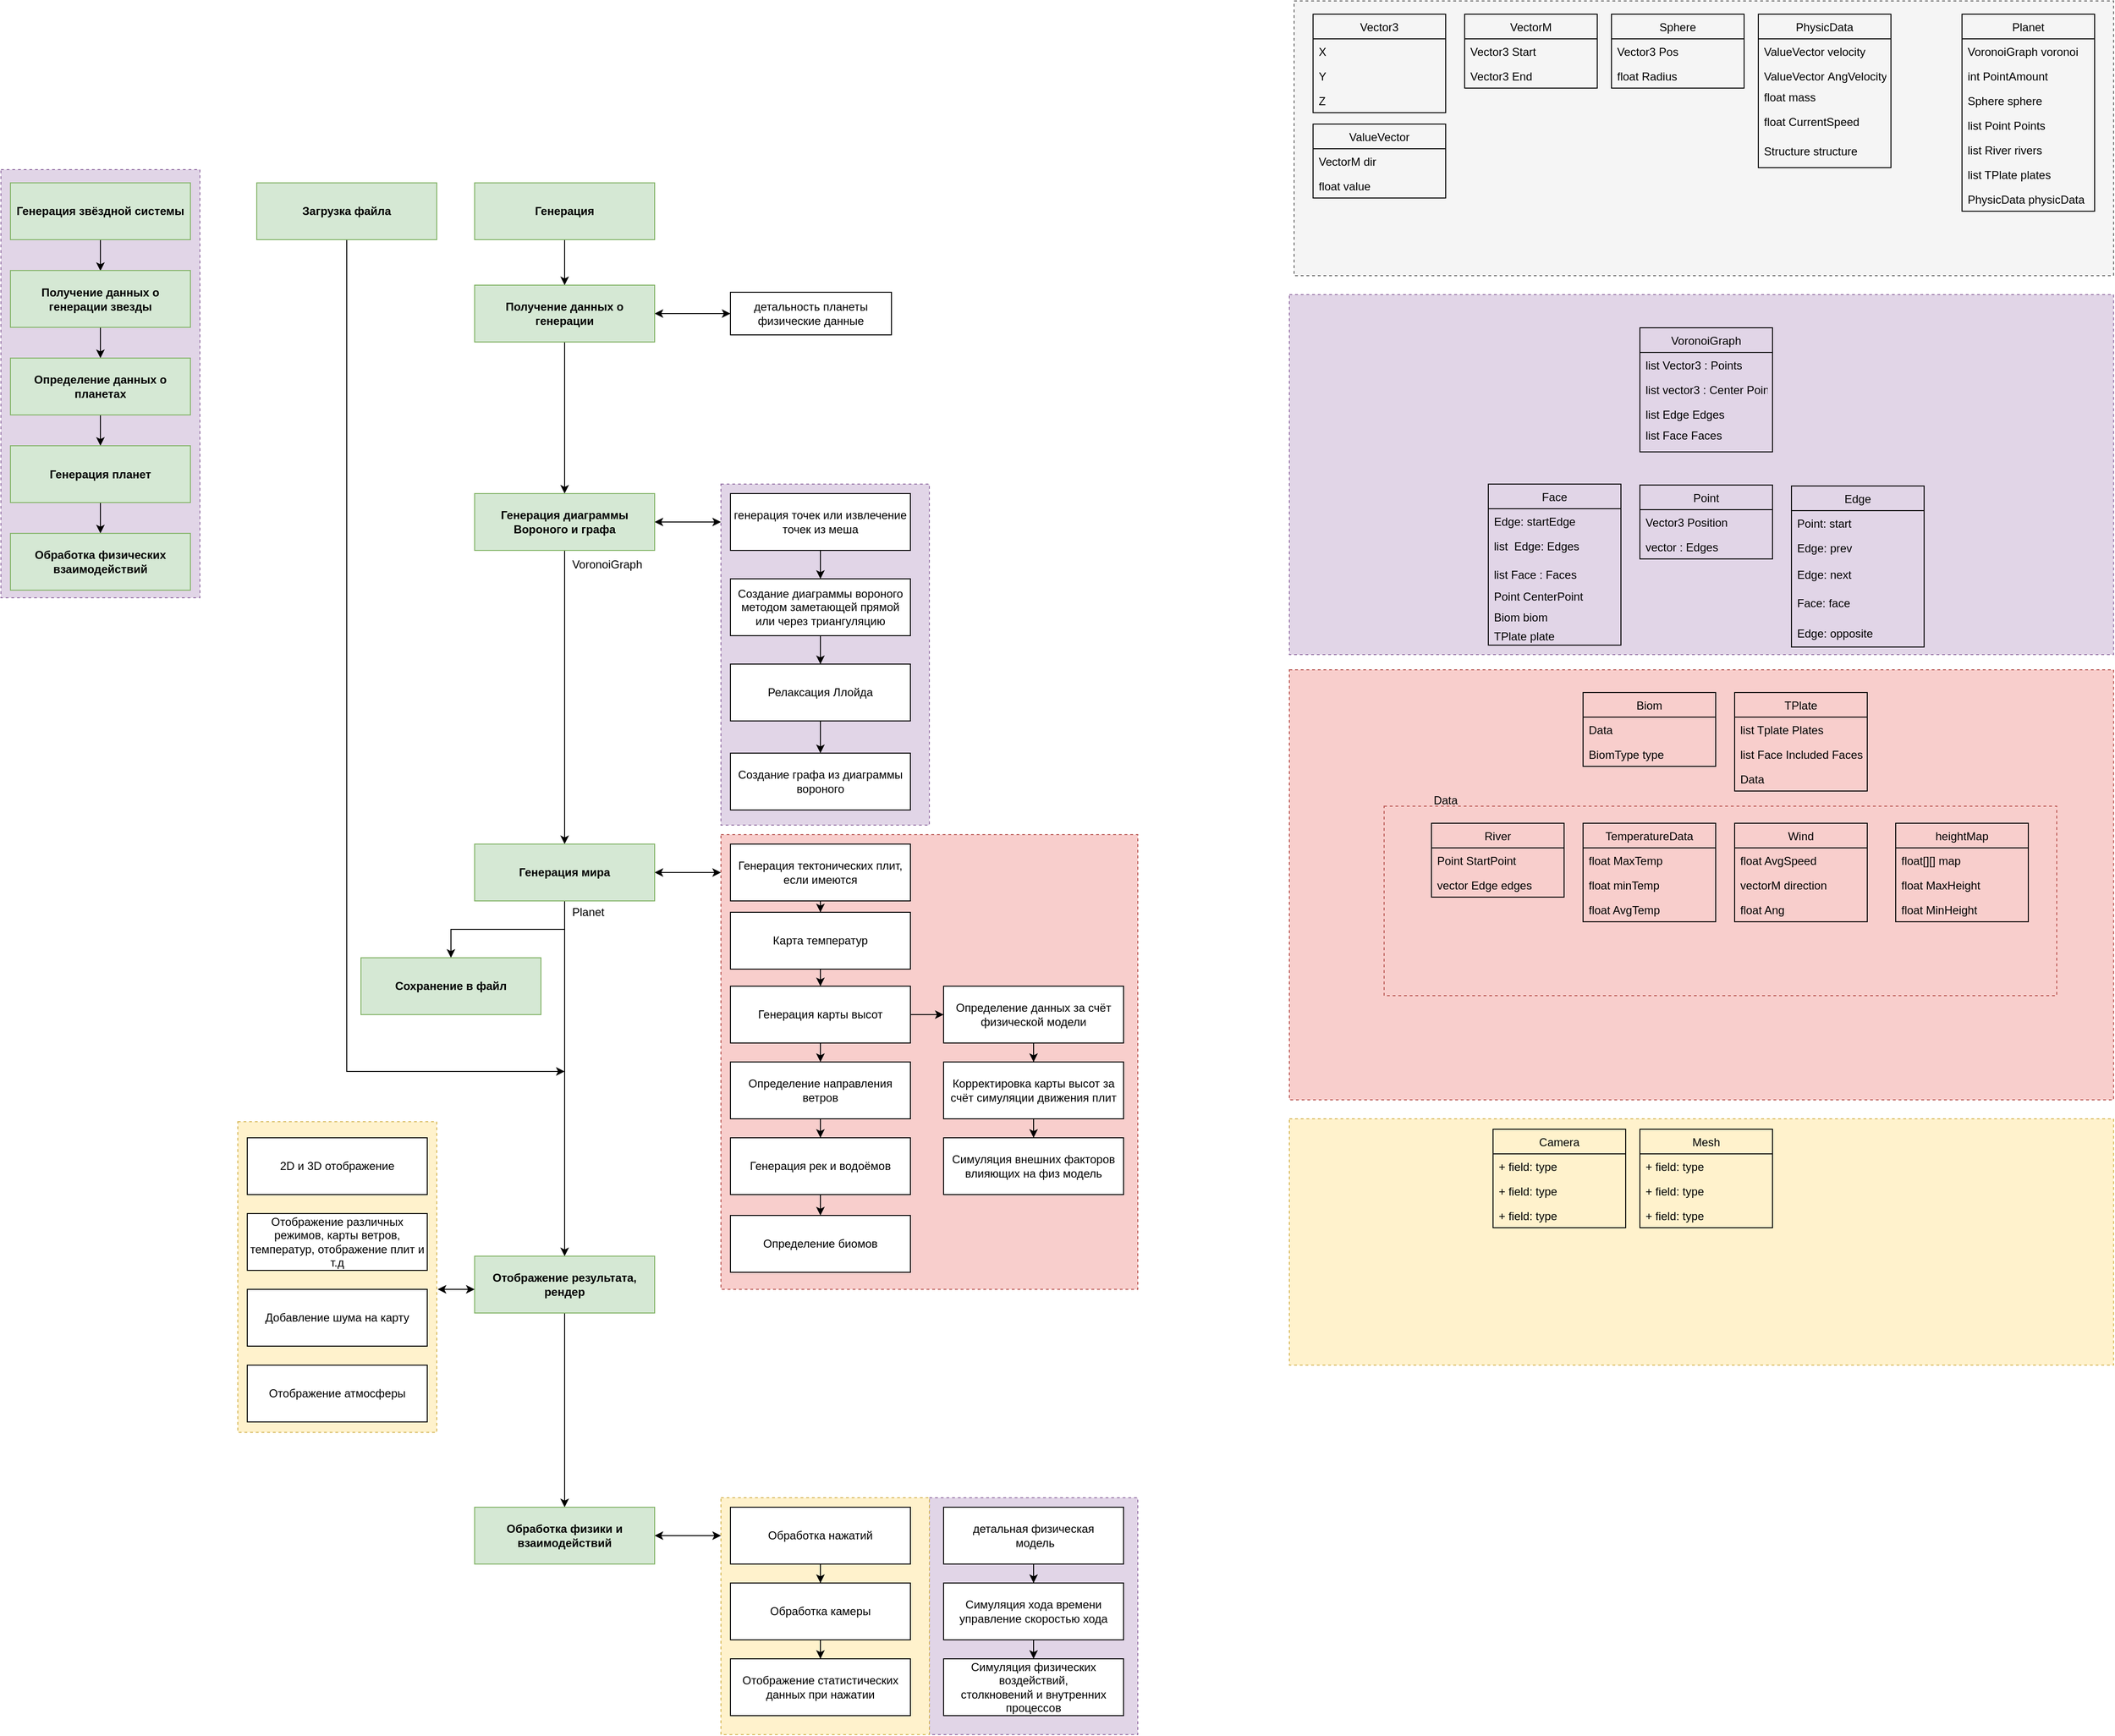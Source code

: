 <mxfile version="12.0.2" type="github" pages="1"><diagram id="_dy-Ru3JG6KWPxB2tJWL" name="Page-1"><mxGraphModel dx="2216" dy="1900" grid="1" gridSize="10" guides="1" tooltips="1" connect="1" arrows="1" fold="1" page="1" pageScale="1" pageWidth="827" pageHeight="1169" math="0" shadow="0"><root><mxCell id="0"/><mxCell id="1" parent="0"/><mxCell id="cFi56HBVSPTh_8EMKT1Y-62" value="" style="rounded=0;whiteSpace=wrap;html=1;fillColor=#e1d5e7;shadow=0;comic=0;glass=0;dashed=1;strokeColor=#9673a6;" parent="1" vertex="1"><mxGeometry x="-200" y="-92" width="210" height="452" as="geometry"/></mxCell><mxCell id="cFi56HBVSPTh_8EMKT1Y-23" value="" style="rounded=0;whiteSpace=wrap;html=1;fillColor=#e1d5e7;shadow=0;comic=0;glass=0;dashed=1;strokeColor=#9673a6;" parent="1" vertex="1"><mxGeometry x="780" y="1310" width="220" height="250" as="geometry"/></mxCell><mxCell id="cFi56HBVSPTh_8EMKT1Y-22" value="" style="rounded=0;whiteSpace=wrap;html=1;fillColor=#fff2cc;shadow=0;comic=0;glass=0;dashed=1;strokeColor=#d6b656;" parent="1" vertex="1"><mxGeometry x="560" y="1310" width="220" height="250" as="geometry"/></mxCell><mxCell id="Kz5OBfcvcom89ymk7GYV-101" value="" style="rounded=0;whiteSpace=wrap;html=1;fillColor=#f5f5f5;shadow=0;comic=0;glass=0;dashed=1;strokeColor=#666666;fontColor=#333333;" parent="1" vertex="1"><mxGeometry x="1165" y="-270" width="865" height="290" as="geometry"/></mxCell><mxCell id="Kz5OBfcvcom89ymk7GYV-70" value="" style="rounded=0;whiteSpace=wrap;html=1;fillColor=#e1d5e7;shadow=0;comic=0;glass=0;dashed=1;strokeColor=#9673a6;" parent="1" vertex="1"><mxGeometry x="560" y="240" width="220" height="360" as="geometry"/></mxCell><mxCell id="Kz5OBfcvcom89ymk7GYV-69" value="" style="rounded=0;whiteSpace=wrap;html=1;fillColor=#f8cecc;shadow=0;comic=0;glass=0;dashed=1;strokeColor=#b85450;" parent="1" vertex="1"><mxGeometry x="1160" y="436" width="870" height="454" as="geometry"/></mxCell><mxCell id="R1xvFhiwwNAxgUHG7bbC-85" value="" style="rounded=0;whiteSpace=wrap;html=1;fillColor=#e1d5e7;shadow=0;comic=0;glass=0;dashed=1;strokeColor=#9673a6;" parent="1" vertex="1"><mxGeometry x="1160" y="40" width="870" height="380" as="geometry"/></mxCell><mxCell id="R1xvFhiwwNAxgUHG7bbC-86" value="" style="rounded=0;whiteSpace=wrap;html=1;fillColor=#f8cecc;shadow=0;comic=0;glass=0;dashed=1;strokeColor=#b85450;" parent="1" vertex="1"><mxGeometry x="560" y="610" width="440" height="480" as="geometry"/></mxCell><mxCell id="R1xvFhiwwNAxgUHG7bbC-87" value="" style="rounded=0;whiteSpace=wrap;html=1;fillColor=#fff2cc;shadow=0;comic=0;glass=0;dashed=1;strokeColor=#d6b656;" parent="1" vertex="1"><mxGeometry x="50" y="913" width="210" height="328" as="geometry"/></mxCell><mxCell id="R1xvFhiwwNAxgUHG7bbC-8" style="edgeStyle=orthogonalEdgeStyle;rounded=0;orthogonalLoop=1;jettySize=auto;html=1;exitX=0.5;exitY=1;exitDx=0;exitDy=0;entryX=0.5;entryY=0;entryDx=0;entryDy=0;" parent="1" source="R1xvFhiwwNAxgUHG7bbC-1" target="R1xvFhiwwNAxgUHG7bbC-5" edge="1"><mxGeometry relative="1" as="geometry"><mxPoint x="395" y="145" as="targetPoint"/></mxGeometry></mxCell><mxCell id="R1xvFhiwwNAxgUHG7bbC-81" style="edgeStyle=orthogonalEdgeStyle;rounded=0;orthogonalLoop=1;jettySize=auto;html=1;exitX=1;exitY=0.5;exitDx=0;exitDy=0;entryX=0;entryY=0.5;entryDx=0;entryDy=0;startArrow=classic;startFill=1;" parent="1" source="R1xvFhiwwNAxgUHG7bbC-1" target="R1xvFhiwwNAxgUHG7bbC-14" edge="1"><mxGeometry relative="1" as="geometry"/></mxCell><mxCell id="R1xvFhiwwNAxgUHG7bbC-1" value="Получение данных о &lt;br&gt;генерации" style="rounded=0;whiteSpace=wrap;html=1;fillColor=#d5e8d4;strokeColor=#82b366;fontStyle=1" parent="1" vertex="1"><mxGeometry x="300" y="30" width="190" height="60" as="geometry"/></mxCell><mxCell id="R1xvFhiwwNAxgUHG7bbC-14" value="детальность планеты&lt;br&gt;физические данные" style="rounded=0;whiteSpace=wrap;html=1;" parent="1" vertex="1"><mxGeometry x="570" y="37.5" width="170" height="45" as="geometry"/></mxCell><mxCell id="R1xvFhiwwNAxgUHG7bbC-10" style="edgeStyle=orthogonalEdgeStyle;rounded=0;orthogonalLoop=1;jettySize=auto;html=1;exitX=0.5;exitY=1;exitDx=0;exitDy=0;entryX=0.5;entryY=0;entryDx=0;entryDy=0;" parent="1" source="R1xvFhiwwNAxgUHG7bbC-5" target="R1xvFhiwwNAxgUHG7bbC-6" edge="1"><mxGeometry relative="1" as="geometry"/></mxCell><mxCell id="R1xvFhiwwNAxgUHG7bbC-83" style="edgeStyle=orthogonalEdgeStyle;rounded=0;orthogonalLoop=1;jettySize=auto;html=1;exitX=1;exitY=0.5;exitDx=0;exitDy=0;startArrow=classic;startFill=1;" parent="1" source="R1xvFhiwwNAxgUHG7bbC-5" edge="1"><mxGeometry relative="1" as="geometry"><mxPoint x="560" y="280" as="targetPoint"/></mxGeometry></mxCell><mxCell id="R1xvFhiwwNAxgUHG7bbC-5" value="Генерация диаграммы &lt;br&gt;Вороного и графа" style="rounded=0;whiteSpace=wrap;html=1;fillColor=#d5e8d4;strokeColor=#82b366;fontStyle=1" parent="1" vertex="1"><mxGeometry x="300" y="250" width="190" height="60" as="geometry"/></mxCell><mxCell id="R1xvFhiwwNAxgUHG7bbC-21" value="" style="edgeStyle=orthogonalEdgeStyle;rounded=0;orthogonalLoop=1;jettySize=auto;html=1;startArrow=none;startFill=0;" parent="1" source="R1xvFhiwwNAxgUHG7bbC-18" target="R1xvFhiwwNAxgUHG7bbC-20" edge="1"><mxGeometry relative="1" as="geometry"/></mxCell><mxCell id="R1xvFhiwwNAxgUHG7bbC-18" value="генерация точек или извлечение точек из меша" style="rounded=0;whiteSpace=wrap;html=1;" parent="1" vertex="1"><mxGeometry x="570" y="250" width="190" height="60" as="geometry"/></mxCell><mxCell id="R1xvFhiwwNAxgUHG7bbC-27" value="" style="edgeStyle=orthogonalEdgeStyle;rounded=0;orthogonalLoop=1;jettySize=auto;html=1;startArrow=none;startFill=0;" parent="1" source="R1xvFhiwwNAxgUHG7bbC-20" target="R1xvFhiwwNAxgUHG7bbC-26" edge="1"><mxGeometry relative="1" as="geometry"/></mxCell><mxCell id="R1xvFhiwwNAxgUHG7bbC-20" value="Создание диаграммы вороного методом заметающей прямой или через триангуляцию" style="rounded=0;whiteSpace=wrap;html=1;" parent="1" vertex="1"><mxGeometry x="570" y="340" width="190" height="60" as="geometry"/></mxCell><mxCell id="R1xvFhiwwNAxgUHG7bbC-30" value="" style="edgeStyle=orthogonalEdgeStyle;rounded=0;orthogonalLoop=1;jettySize=auto;html=1;startArrow=none;startFill=0;" parent="1" source="R1xvFhiwwNAxgUHG7bbC-26" target="R1xvFhiwwNAxgUHG7bbC-29" edge="1"><mxGeometry relative="1" as="geometry"/></mxCell><mxCell id="R1xvFhiwwNAxgUHG7bbC-26" value="Релаксация Ллойда" style="rounded=0;whiteSpace=wrap;html=1;" parent="1" vertex="1"><mxGeometry x="570" y="430" width="190" height="60" as="geometry"/></mxCell><mxCell id="R1xvFhiwwNAxgUHG7bbC-29" value="Создание графа из диаграммы вороного" style="rounded=0;whiteSpace=wrap;html=1;" parent="1" vertex="1"><mxGeometry x="570" y="524" width="190" height="60" as="geometry"/></mxCell><mxCell id="R1xvFhiwwNAxgUHG7bbC-11" style="edgeStyle=orthogonalEdgeStyle;rounded=0;orthogonalLoop=1;jettySize=auto;html=1;exitX=0.5;exitY=1;exitDx=0;exitDy=0;entryX=0.5;entryY=0;entryDx=0;entryDy=0;" parent="1" source="R1xvFhiwwNAxgUHG7bbC-6" target="R1xvFhiwwNAxgUHG7bbC-7" edge="1"><mxGeometry relative="1" as="geometry"/></mxCell><mxCell id="R1xvFhiwwNAxgUHG7bbC-84" style="edgeStyle=orthogonalEdgeStyle;rounded=0;orthogonalLoop=1;jettySize=auto;html=1;exitX=1;exitY=0.5;exitDx=0;exitDy=0;startArrow=classic;startFill=1;" parent="1" source="R1xvFhiwwNAxgUHG7bbC-6" edge="1"><mxGeometry relative="1" as="geometry"><mxPoint x="560" y="650" as="targetPoint"/></mxGeometry></mxCell><mxCell id="Kz5OBfcvcom89ymk7GYV-89" style="edgeStyle=orthogonalEdgeStyle;rounded=0;orthogonalLoop=1;jettySize=auto;html=1;exitX=0.5;exitY=1;exitDx=0;exitDy=0;entryX=0.5;entryY=0;entryDx=0;entryDy=0;" parent="1" source="R1xvFhiwwNAxgUHG7bbC-6" target="Kz5OBfcvcom89ymk7GYV-90" edge="1"><mxGeometry relative="1" as="geometry"><mxPoint x="320" y="740" as="targetPoint"/></mxGeometry></mxCell><mxCell id="R1xvFhiwwNAxgUHG7bbC-6" value="Генерация мира" style="rounded=0;whiteSpace=wrap;html=1;fillColor=#d5e8d4;strokeColor=#82b366;fontStyle=1" parent="1" vertex="1"><mxGeometry x="300" y="620" width="190" height="60" as="geometry"/></mxCell><mxCell id="cFi56HBVSPTh_8EMKT1Y-57" style="edgeStyle=orthogonalEdgeStyle;rounded=0;orthogonalLoop=1;jettySize=auto;html=1;exitX=0.5;exitY=1;exitDx=0;exitDy=0;startArrow=none;startFill=0;" parent="1" source="R1xvFhiwwNAxgUHG7bbC-31" target="R1xvFhiwwNAxgUHG7bbC-39" edge="1"><mxGeometry relative="1" as="geometry"/></mxCell><mxCell id="R1xvFhiwwNAxgUHG7bbC-31" value="Генерация тектонических плит, если имеются" style="rounded=0;whiteSpace=wrap;html=1;" parent="1" vertex="1"><mxGeometry x="570" y="620" width="190" height="60" as="geometry"/></mxCell><mxCell id="cFi56HBVSPTh_8EMKT1Y-59" style="edgeStyle=orthogonalEdgeStyle;rounded=0;orthogonalLoop=1;jettySize=auto;html=1;exitX=0.5;exitY=1;exitDx=0;exitDy=0;entryX=0.5;entryY=0;entryDx=0;entryDy=0;startArrow=none;startFill=0;" parent="1" source="R1xvFhiwwNAxgUHG7bbC-33" target="R1xvFhiwwNAxgUHG7bbC-37" edge="1"><mxGeometry relative="1" as="geometry"/></mxCell><mxCell id="cFi56HBVSPTh_8EMKT1Y-63" style="edgeStyle=orthogonalEdgeStyle;rounded=0;orthogonalLoop=1;jettySize=auto;html=1;exitX=1;exitY=0.5;exitDx=0;exitDy=0;startArrow=none;startFill=0;entryX=0;entryY=0.5;entryDx=0;entryDy=0;" parent="1" source="R1xvFhiwwNAxgUHG7bbC-33" target="cFi56HBVSPTh_8EMKT1Y-64" edge="1"><mxGeometry relative="1" as="geometry"><mxPoint x="800" y="800" as="targetPoint"/></mxGeometry></mxCell><mxCell id="R1xvFhiwwNAxgUHG7bbC-33" value="Генерация карты высот" style="rounded=0;whiteSpace=wrap;html=1;" parent="1" vertex="1"><mxGeometry x="570" y="770" width="190" height="60" as="geometry"/></mxCell><mxCell id="cFi56HBVSPTh_8EMKT1Y-60" style="edgeStyle=orthogonalEdgeStyle;rounded=0;orthogonalLoop=1;jettySize=auto;html=1;exitX=0.5;exitY=1;exitDx=0;exitDy=0;startArrow=none;startFill=0;" parent="1" source="R1xvFhiwwNAxgUHG7bbC-37" target="R1xvFhiwwNAxgUHG7bbC-50" edge="1"><mxGeometry relative="1" as="geometry"/></mxCell><mxCell id="R1xvFhiwwNAxgUHG7bbC-37" value="Определение направления ветров" style="rounded=0;whiteSpace=wrap;html=1;" parent="1" vertex="1"><mxGeometry x="570" y="850" width="190" height="60" as="geometry"/></mxCell><mxCell id="cFi56HBVSPTh_8EMKT1Y-58" style="edgeStyle=orthogonalEdgeStyle;rounded=0;orthogonalLoop=1;jettySize=auto;html=1;exitX=0.5;exitY=1;exitDx=0;exitDy=0;entryX=0.5;entryY=0;entryDx=0;entryDy=0;startArrow=none;startFill=0;" parent="1" source="R1xvFhiwwNAxgUHG7bbC-39" target="R1xvFhiwwNAxgUHG7bbC-33" edge="1"><mxGeometry relative="1" as="geometry"/></mxCell><mxCell id="R1xvFhiwwNAxgUHG7bbC-39" value="Карта температур" style="rounded=0;whiteSpace=wrap;html=1;" parent="1" vertex="1"><mxGeometry x="570" y="692" width="190" height="60" as="geometry"/></mxCell><mxCell id="R1xvFhiwwNAxgUHG7bbC-43" value="Определение биомов" style="rounded=0;whiteSpace=wrap;html=1;" parent="1" vertex="1"><mxGeometry x="570" y="1012" width="190" height="60" as="geometry"/></mxCell><mxCell id="cFi56HBVSPTh_8EMKT1Y-11" value="" style="edgeStyle=orthogonalEdgeStyle;rounded=0;orthogonalLoop=1;jettySize=auto;html=1;" parent="1" source="R1xvFhiwwNAxgUHG7bbC-7" target="cFi56HBVSPTh_8EMKT1Y-10" edge="1"><mxGeometry relative="1" as="geometry"/></mxCell><mxCell id="R1xvFhiwwNAxgUHG7bbC-7" value="Отображение результата,&lt;br&gt;рендер" style="rounded=0;whiteSpace=wrap;html=1;fillColor=#d5e8d4;strokeColor=#82b366;fontStyle=1" parent="1" vertex="1"><mxGeometry x="300" y="1055" width="190" height="60" as="geometry"/></mxCell><mxCell id="cFi56HBVSPTh_8EMKT1Y-21" style="edgeStyle=orthogonalEdgeStyle;rounded=0;orthogonalLoop=1;jettySize=auto;html=1;exitX=1;exitY=0.5;exitDx=0;exitDy=0;startArrow=classic;startFill=1;" parent="1" source="cFi56HBVSPTh_8EMKT1Y-10" edge="1"><mxGeometry relative="1" as="geometry"><mxPoint x="560" y="1350" as="targetPoint"/></mxGeometry></mxCell><mxCell id="cFi56HBVSPTh_8EMKT1Y-10" value="Обработка физики и взаимодействий" style="rounded=0;whiteSpace=wrap;html=1;fillColor=#d5e8d4;strokeColor=#82b366;fontStyle=1" parent="1" vertex="1"><mxGeometry x="300" y="1320" width="190" height="60" as="geometry"/></mxCell><mxCell id="cFi56HBVSPTh_8EMKT1Y-61" style="edgeStyle=orthogonalEdgeStyle;rounded=0;orthogonalLoop=1;jettySize=auto;html=1;exitX=0.5;exitY=1;exitDx=0;exitDy=0;entryX=0.5;entryY=0;entryDx=0;entryDy=0;startArrow=none;startFill=0;" parent="1" source="R1xvFhiwwNAxgUHG7bbC-50" target="R1xvFhiwwNAxgUHG7bbC-43" edge="1"><mxGeometry relative="1" as="geometry"/></mxCell><mxCell id="R1xvFhiwwNAxgUHG7bbC-50" value="Генерация рек и водоёмов" style="rounded=0;whiteSpace=wrap;html=1;" parent="1" vertex="1"><mxGeometry x="570" y="930" width="190" height="60" as="geometry"/></mxCell><mxCell id="R1xvFhiwwNAxgUHG7bbC-55" value="2D и 3D отображение" style="rounded=0;whiteSpace=wrap;html=1;" parent="1" vertex="1"><mxGeometry x="60" y="930" width="190" height="60" as="geometry"/></mxCell><mxCell id="R1xvFhiwwNAxgUHG7bbC-56" value="Добавление шума на карту" style="rounded=0;whiteSpace=wrap;html=1;" parent="1" vertex="1"><mxGeometry x="60" y="1090" width="190" height="60" as="geometry"/></mxCell><mxCell id="R1xvFhiwwNAxgUHG7bbC-68" value="Отображение атмосферы" style="rounded=0;whiteSpace=wrap;html=1;" parent="1" vertex="1"><mxGeometry x="60" y="1170" width="190" height="60" as="geometry"/></mxCell><mxCell id="R1xvFhiwwNAxgUHG7bbC-103" value="" style="endArrow=classic;html=1;fontSize=14;startArrow=classic;startFill=1;" parent="1" edge="1"><mxGeometry width="50" height="50" relative="1" as="geometry"><mxPoint x="300" y="1090" as="sourcePoint"/><mxPoint x="261" y="1090" as="targetPoint"/></mxGeometry></mxCell><mxCell id="R1xvFhiwwNAxgUHG7bbC-104" value="Отображение различных режимов, карты ветров, температур, отображение плит и т.д" style="rounded=0;whiteSpace=wrap;html=1;" parent="1" vertex="1"><mxGeometry x="60" y="1010" width="190" height="60" as="geometry"/></mxCell><mxCell id="Kz5OBfcvcom89ymk7GYV-3" value="Vector3" style="swimlane;fontStyle=0;childLayout=stackLayout;horizontal=1;startSize=26;fillColor=none;horizontalStack=0;resizeParent=1;resizeParentMax=0;resizeLast=0;collapsible=1;marginBottom=0;" parent="1" vertex="1"><mxGeometry x="1185" y="-256" width="140" height="104" as="geometry"/></mxCell><mxCell id="Kz5OBfcvcom89ymk7GYV-4" value="X " style="text;strokeColor=none;fillColor=none;align=left;verticalAlign=top;spacingLeft=4;spacingRight=4;overflow=hidden;rotatable=0;points=[[0,0.5],[1,0.5]];portConstraint=eastwest;" parent="Kz5OBfcvcom89ymk7GYV-3" vertex="1"><mxGeometry y="26" width="140" height="26" as="geometry"/></mxCell><mxCell id="Kz5OBfcvcom89ymk7GYV-5" value="Y" style="text;strokeColor=none;fillColor=none;align=left;verticalAlign=top;spacingLeft=4;spacingRight=4;overflow=hidden;rotatable=0;points=[[0,0.5],[1,0.5]];portConstraint=eastwest;" parent="Kz5OBfcvcom89ymk7GYV-3" vertex="1"><mxGeometry y="52" width="140" height="26" as="geometry"/></mxCell><mxCell id="Kz5OBfcvcom89ymk7GYV-6" value="Z" style="text;strokeColor=none;fillColor=none;align=left;verticalAlign=top;spacingLeft=4;spacingRight=4;overflow=hidden;rotatable=0;points=[[0,0.5],[1,0.5]];portConstraint=eastwest;" parent="Kz5OBfcvcom89ymk7GYV-3" vertex="1"><mxGeometry y="78" width="140" height="26" as="geometry"/></mxCell><mxCell id="Kz5OBfcvcom89ymk7GYV-7" value="VoronoiGraph" style="swimlane;fontStyle=0;childLayout=stackLayout;horizontal=1;startSize=26;fillColor=none;horizontalStack=0;resizeParent=1;resizeParentMax=0;resizeLast=0;collapsible=1;marginBottom=0;" parent="1" vertex="1"><mxGeometry x="1530" y="75" width="140" height="131" as="geometry"/></mxCell><mxCell id="Kz5OBfcvcom89ymk7GYV-8" value="list Vector3 : Points" style="text;strokeColor=none;fillColor=none;align=left;verticalAlign=top;spacingLeft=4;spacingRight=4;overflow=hidden;rotatable=0;points=[[0,0.5],[1,0.5]];portConstraint=eastwest;" parent="Kz5OBfcvcom89ymk7GYV-7" vertex="1"><mxGeometry y="26" width="140" height="26" as="geometry"/></mxCell><mxCell id="Kz5OBfcvcom89ymk7GYV-9" value="list vector3 : Center Points" style="text;strokeColor=none;fillColor=none;align=left;verticalAlign=top;spacingLeft=4;spacingRight=4;overflow=hidden;rotatable=0;points=[[0,0.5],[1,0.5]];portConstraint=eastwest;" parent="Kz5OBfcvcom89ymk7GYV-7" vertex="1"><mxGeometry y="52" width="140" height="26" as="geometry"/></mxCell><mxCell id="Kz5OBfcvcom89ymk7GYV-10" value="list Edge Edges" style="text;strokeColor=none;fillColor=none;align=left;verticalAlign=top;spacingLeft=4;spacingRight=4;overflow=hidden;rotatable=0;points=[[0,0.5],[1,0.5]];portConstraint=eastwest;" parent="Kz5OBfcvcom89ymk7GYV-7" vertex="1"><mxGeometry y="78" width="140" height="22" as="geometry"/></mxCell><mxCell id="Kz5OBfcvcom89ymk7GYV-22" value="list Face Faces" style="text;strokeColor=none;fillColor=none;align=left;verticalAlign=top;spacingLeft=4;spacingRight=4;overflow=hidden;rotatable=0;points=[[0,0.5],[1,0.5]];portConstraint=eastwest;" parent="Kz5OBfcvcom89ymk7GYV-7" vertex="1"><mxGeometry y="100" width="140" height="31" as="geometry"/></mxCell><mxCell id="Kz5OBfcvcom89ymk7GYV-25" value="Point" style="swimlane;fontStyle=0;childLayout=stackLayout;horizontal=1;startSize=26;fillColor=none;horizontalStack=0;resizeParent=1;resizeParentMax=0;resizeLast=0;collapsible=1;marginBottom=0;" parent="1" vertex="1"><mxGeometry x="1530" y="241" width="140" height="78" as="geometry"/></mxCell><mxCell id="Kz5OBfcvcom89ymk7GYV-26" value="Vector3 Position" style="text;strokeColor=none;fillColor=none;align=left;verticalAlign=top;spacingLeft=4;spacingRight=4;overflow=hidden;rotatable=0;points=[[0,0.5],[1,0.5]];portConstraint=eastwest;" parent="Kz5OBfcvcom89ymk7GYV-25" vertex="1"><mxGeometry y="26" width="140" height="26" as="geometry"/></mxCell><mxCell id="Kz5OBfcvcom89ymk7GYV-27" value="vector : Edges" style="text;strokeColor=none;fillColor=none;align=left;verticalAlign=top;spacingLeft=4;spacingRight=4;overflow=hidden;rotatable=0;points=[[0,0.5],[1,0.5]];portConstraint=eastwest;" parent="Kz5OBfcvcom89ymk7GYV-25" vertex="1"><mxGeometry y="52" width="140" height="26" as="geometry"/></mxCell><mxCell id="Kz5OBfcvcom89ymk7GYV-29" value="Edge" style="swimlane;fontStyle=0;childLayout=stackLayout;horizontal=1;startSize=26;fillColor=none;horizontalStack=0;resizeParent=1;resizeParentMax=0;resizeLast=0;collapsible=1;marginBottom=0;" parent="1" vertex="1"><mxGeometry x="1690" y="242" width="140" height="170" as="geometry"/></mxCell><mxCell id="Kz5OBfcvcom89ymk7GYV-30" value="Point: start" style="text;strokeColor=none;fillColor=none;align=left;verticalAlign=top;spacingLeft=4;spacingRight=4;overflow=hidden;rotatable=0;points=[[0,0.5],[1,0.5]];portConstraint=eastwest;" parent="Kz5OBfcvcom89ymk7GYV-29" vertex="1"><mxGeometry y="26" width="140" height="26" as="geometry"/></mxCell><mxCell id="Kz5OBfcvcom89ymk7GYV-32" value="Edge: prev" style="text;strokeColor=none;fillColor=none;align=left;verticalAlign=top;spacingLeft=4;spacingRight=4;overflow=hidden;rotatable=0;points=[[0,0.5],[1,0.5]];portConstraint=eastwest;" parent="Kz5OBfcvcom89ymk7GYV-29" vertex="1"><mxGeometry y="52" width="140" height="28" as="geometry"/></mxCell><mxCell id="Kz5OBfcvcom89ymk7GYV-31" value="Edge: next" style="text;strokeColor=none;fillColor=none;align=left;verticalAlign=top;spacingLeft=4;spacingRight=4;overflow=hidden;rotatable=0;points=[[0,0.5],[1,0.5]];portConstraint=eastwest;" parent="Kz5OBfcvcom89ymk7GYV-29" vertex="1"><mxGeometry y="80" width="140" height="30" as="geometry"/></mxCell><mxCell id="Kz5OBfcvcom89ymk7GYV-33" value="Face: face" style="text;strokeColor=none;fillColor=none;align=left;verticalAlign=top;spacingLeft=4;spacingRight=4;overflow=hidden;rotatable=0;points=[[0,0.5],[1,0.5]];portConstraint=eastwest;" parent="Kz5OBfcvcom89ymk7GYV-29" vertex="1"><mxGeometry y="110" width="140" height="60" as="geometry"/></mxCell><mxCell id="Kz5OBfcvcom89ymk7GYV-34" value="Edge: opposite" style="text;strokeColor=none;fillColor=none;align=left;verticalAlign=top;spacingLeft=4;spacingRight=4;overflow=hidden;rotatable=0;points=[[0,0.5],[1,0.5]];portConstraint=eastwest;" parent="1" vertex="1"><mxGeometry x="1690" y="384" width="140" height="28" as="geometry"/></mxCell><mxCell id="Kz5OBfcvcom89ymk7GYV-35" value="Face" style="swimlane;fontStyle=0;childLayout=stackLayout;horizontal=1;startSize=26;fillColor=none;horizontalStack=0;resizeParent=1;resizeParentMax=0;resizeLast=0;collapsible=1;marginBottom=0;" parent="1" vertex="1"><mxGeometry x="1370" y="240" width="140" height="170" as="geometry"/></mxCell><mxCell id="Kz5OBfcvcom89ymk7GYV-36" value="Edge: startEdge" style="text;strokeColor=none;fillColor=none;align=left;verticalAlign=top;spacingLeft=4;spacingRight=4;overflow=hidden;rotatable=0;points=[[0,0.5],[1,0.5]];portConstraint=eastwest;" parent="Kz5OBfcvcom89ymk7GYV-35" vertex="1"><mxGeometry y="26" width="140" height="26" as="geometry"/></mxCell><mxCell id="Kz5OBfcvcom89ymk7GYV-38" value="list  Edge: Edges" style="text;strokeColor=none;fillColor=none;align=left;verticalAlign=top;spacingLeft=4;spacingRight=4;overflow=hidden;rotatable=0;points=[[0,0.5],[1,0.5]];portConstraint=eastwest;" parent="Kz5OBfcvcom89ymk7GYV-35" vertex="1"><mxGeometry y="52" width="140" height="30" as="geometry"/></mxCell><mxCell id="Kz5OBfcvcom89ymk7GYV-39" value="list Face : Faces" style="text;strokeColor=none;fillColor=none;align=left;verticalAlign=top;spacingLeft=4;spacingRight=4;overflow=hidden;rotatable=0;points=[[0,0.5],[1,0.5]];portConstraint=eastwest;" parent="Kz5OBfcvcom89ymk7GYV-35" vertex="1"><mxGeometry y="82" width="140" height="88" as="geometry"/></mxCell><mxCell id="Kz5OBfcvcom89ymk7GYV-40" value="Point CenterPoint" style="text;strokeColor=none;fillColor=none;align=left;verticalAlign=top;spacingLeft=4;spacingRight=4;overflow=hidden;rotatable=0;points=[[0,0.5],[1,0.5]];portConstraint=eastwest;" parent="1" vertex="1"><mxGeometry x="1370" y="345" width="140" height="63" as="geometry"/></mxCell><mxCell id="Kz5OBfcvcom89ymk7GYV-41" value="TPlate" style="swimlane;fontStyle=0;childLayout=stackLayout;horizontal=1;startSize=26;fillColor=none;horizontalStack=0;resizeParent=1;resizeParentMax=0;resizeLast=0;collapsible=1;marginBottom=0;strokeWidth=1;" parent="1" vertex="1"><mxGeometry x="1630" y="460" width="140" height="104" as="geometry"/></mxCell><mxCell id="Kz5OBfcvcom89ymk7GYV-42" value="list Tplate Plates" style="text;strokeColor=none;fillColor=none;align=left;verticalAlign=top;spacingLeft=4;spacingRight=4;overflow=hidden;rotatable=0;points=[[0,0.5],[1,0.5]];portConstraint=eastwest;" parent="Kz5OBfcvcom89ymk7GYV-41" vertex="1"><mxGeometry y="26" width="140" height="26" as="geometry"/></mxCell><mxCell id="Kz5OBfcvcom89ymk7GYV-43" value="list Face Included Faces" style="text;strokeColor=none;fillColor=none;align=left;verticalAlign=top;spacingLeft=4;spacingRight=4;overflow=hidden;rotatable=0;points=[[0,0.5],[1,0.5]];portConstraint=eastwest;" parent="Kz5OBfcvcom89ymk7GYV-41" vertex="1"><mxGeometry y="52" width="140" height="26" as="geometry"/></mxCell><mxCell id="Kz5OBfcvcom89ymk7GYV-44" value="Data" style="text;strokeColor=none;fillColor=none;align=left;verticalAlign=top;spacingLeft=4;spacingRight=4;overflow=hidden;rotatable=0;points=[[0,0.5],[1,0.5]];portConstraint=eastwest;" parent="Kz5OBfcvcom89ymk7GYV-41" vertex="1"><mxGeometry y="78" width="140" height="26" as="geometry"/></mxCell><mxCell id="Kz5OBfcvcom89ymk7GYV-65" value="Biom" style="swimlane;fontStyle=0;childLayout=stackLayout;horizontal=1;startSize=26;fillColor=none;horizontalStack=0;resizeParent=1;resizeParentMax=0;resizeLast=0;collapsible=1;marginBottom=0;strokeWidth=1;" parent="1" vertex="1"><mxGeometry x="1470" y="460" width="140" height="78" as="geometry"/></mxCell><mxCell id="Kz5OBfcvcom89ymk7GYV-66" value="Data" style="text;strokeColor=none;fillColor=none;align=left;verticalAlign=top;spacingLeft=4;spacingRight=4;overflow=hidden;rotatable=0;points=[[0,0.5],[1,0.5]];portConstraint=eastwest;" parent="Kz5OBfcvcom89ymk7GYV-65" vertex="1"><mxGeometry y="26" width="140" height="26" as="geometry"/></mxCell><mxCell id="Kz5OBfcvcom89ymk7GYV-67" value="BiomType type" style="text;strokeColor=none;fillColor=none;align=left;verticalAlign=top;spacingLeft=4;spacingRight=4;overflow=hidden;rotatable=0;points=[[0,0.5],[1,0.5]];portConstraint=eastwest;" parent="Kz5OBfcvcom89ymk7GYV-65" vertex="1"><mxGeometry y="52" width="140" height="26" as="geometry"/></mxCell><mxCell id="Kz5OBfcvcom89ymk7GYV-71" value="" style="rounded=0;whiteSpace=wrap;html=1;fillColor=#fff2cc;shadow=0;comic=0;glass=0;dashed=1;strokeColor=#d6b656;" parent="1" vertex="1"><mxGeometry x="1160" y="910" width="870" height="260" as="geometry"/></mxCell><mxCell id="Kz5OBfcvcom89ymk7GYV-72" value="Mesh" style="swimlane;fontStyle=0;childLayout=stackLayout;horizontal=1;startSize=26;fillColor=none;horizontalStack=0;resizeParent=1;resizeParentMax=0;resizeLast=0;collapsible=1;marginBottom=0;strokeWidth=1;" parent="1" vertex="1"><mxGeometry x="1530" y="921" width="140" height="104" as="geometry"/></mxCell><mxCell id="Kz5OBfcvcom89ymk7GYV-73" value="+ field: type" style="text;strokeColor=none;fillColor=none;align=left;verticalAlign=top;spacingLeft=4;spacingRight=4;overflow=hidden;rotatable=0;points=[[0,0.5],[1,0.5]];portConstraint=eastwest;" parent="Kz5OBfcvcom89ymk7GYV-72" vertex="1"><mxGeometry y="26" width="140" height="26" as="geometry"/></mxCell><mxCell id="Kz5OBfcvcom89ymk7GYV-74" value="+ field: type" style="text;strokeColor=none;fillColor=none;align=left;verticalAlign=top;spacingLeft=4;spacingRight=4;overflow=hidden;rotatable=0;points=[[0,0.5],[1,0.5]];portConstraint=eastwest;" parent="Kz5OBfcvcom89ymk7GYV-72" vertex="1"><mxGeometry y="52" width="140" height="26" as="geometry"/></mxCell><mxCell id="Kz5OBfcvcom89ymk7GYV-75" value="+ field: type" style="text;strokeColor=none;fillColor=none;align=left;verticalAlign=top;spacingLeft=4;spacingRight=4;overflow=hidden;rotatable=0;points=[[0,0.5],[1,0.5]];portConstraint=eastwest;" parent="Kz5OBfcvcom89ymk7GYV-72" vertex="1"><mxGeometry y="78" width="140" height="26" as="geometry"/></mxCell><mxCell id="Kz5OBfcvcom89ymk7GYV-76" value="Biom biom" style="text;strokeColor=none;fillColor=none;align=left;verticalAlign=top;spacingLeft=4;spacingRight=4;overflow=hidden;rotatable=0;points=[[0,0.5],[1,0.5]];portConstraint=eastwest;" parent="1" vertex="1"><mxGeometry x="1370" y="367" width="140" height="43" as="geometry"/></mxCell><mxCell id="Kz5OBfcvcom89ymk7GYV-77" value="TPlate plate" style="text;strokeColor=none;fillColor=none;align=left;verticalAlign=top;spacingLeft=4;spacingRight=4;overflow=hidden;rotatable=0;points=[[0,0.5],[1,0.5]];portConstraint=eastwest;" parent="1" vertex="1"><mxGeometry x="1370" y="387" width="140" height="43" as="geometry"/></mxCell><mxCell id="Kz5OBfcvcom89ymk7GYV-78" value="VectorM" style="swimlane;fontStyle=0;childLayout=stackLayout;horizontal=1;startSize=26;fillColor=none;horizontalStack=0;resizeParent=1;resizeParentMax=0;resizeLast=0;collapsible=1;marginBottom=0;" parent="1" vertex="1"><mxGeometry x="1345" y="-256" width="140" height="78" as="geometry"/></mxCell><mxCell id="Kz5OBfcvcom89ymk7GYV-79" value="Vector3 Start" style="text;strokeColor=none;fillColor=none;align=left;verticalAlign=top;spacingLeft=4;spacingRight=4;overflow=hidden;rotatable=0;points=[[0,0.5],[1,0.5]];portConstraint=eastwest;" parent="Kz5OBfcvcom89ymk7GYV-78" vertex="1"><mxGeometry y="26" width="140" height="26" as="geometry"/></mxCell><mxCell id="Kz5OBfcvcom89ymk7GYV-81" value="Vector3 End" style="text;strokeColor=none;fillColor=none;align=left;verticalAlign=top;spacingLeft=4;spacingRight=4;overflow=hidden;rotatable=0;points=[[0,0.5],[1,0.5]];portConstraint=eastwest;" parent="Kz5OBfcvcom89ymk7GYV-78" vertex="1"><mxGeometry y="52" width="140" height="26" as="geometry"/></mxCell><mxCell id="Kz5OBfcvcom89ymk7GYV-87" style="edgeStyle=orthogonalEdgeStyle;rounded=0;orthogonalLoop=1;jettySize=auto;html=1;exitX=0.5;exitY=1;exitDx=0;exitDy=0;entryX=0.5;entryY=0;entryDx=0;entryDy=0;" parent="1" source="Kz5OBfcvcom89ymk7GYV-84" target="R1xvFhiwwNAxgUHG7bbC-1" edge="1"><mxGeometry relative="1" as="geometry"/></mxCell><mxCell id="Kz5OBfcvcom89ymk7GYV-84" value="Генерация" style="rounded=0;whiteSpace=wrap;html=1;fillColor=#d5e8d4;strokeColor=#82b366;fontStyle=1" parent="1" vertex="1"><mxGeometry x="300" y="-78" width="190" height="60" as="geometry"/></mxCell><mxCell id="Kz5OBfcvcom89ymk7GYV-91" style="edgeStyle=orthogonalEdgeStyle;rounded=0;orthogonalLoop=1;jettySize=auto;html=1;exitX=0.5;exitY=1;exitDx=0;exitDy=0;" parent="1" source="Kz5OBfcvcom89ymk7GYV-85" edge="1"><mxGeometry relative="1" as="geometry"><mxPoint x="395" y="860" as="targetPoint"/><Array as="points"><mxPoint x="165" y="860"/><mxPoint x="395" y="860"/></Array></mxGeometry></mxCell><mxCell id="Kz5OBfcvcom89ymk7GYV-85" value="Загрузка файла" style="rounded=0;whiteSpace=wrap;html=1;fillColor=#d5e8d4;strokeColor=#82b366;fontStyle=1" parent="1" vertex="1"><mxGeometry x="70" y="-78" width="190" height="60" as="geometry"/></mxCell><mxCell id="Kz5OBfcvcom89ymk7GYV-90" value="Сохранение в файл" style="rounded=0;whiteSpace=wrap;html=1;fillColor=#d5e8d4;strokeColor=#82b366;fontStyle=1" parent="1" vertex="1"><mxGeometry x="180" y="740" width="190" height="60" as="geometry"/></mxCell><mxCell id="Kz5OBfcvcom89ymk7GYV-92" value="Planet" style="swimlane;fontStyle=0;childLayout=stackLayout;horizontal=1;startSize=26;fillColor=none;horizontalStack=0;resizeParent=1;resizeParentMax=0;resizeLast=0;collapsible=1;marginBottom=0;" parent="1" vertex="1"><mxGeometry x="1870" y="-256" width="140" height="208" as="geometry"/></mxCell><mxCell id="cFi56HBVSPTh_8EMKT1Y-6" value="VoronoiGraph voronoi" style="text;strokeColor=none;fillColor=none;align=left;verticalAlign=top;spacingLeft=4;spacingRight=4;overflow=hidden;rotatable=0;points=[[0,0.5],[1,0.5]];portConstraint=eastwest;" parent="Kz5OBfcvcom89ymk7GYV-92" vertex="1"><mxGeometry y="26" width="140" height="26" as="geometry"/></mxCell><mxCell id="Kz5OBfcvcom89ymk7GYV-93" value="int PointAmount" style="text;strokeColor=none;fillColor=none;align=left;verticalAlign=top;spacingLeft=4;spacingRight=4;overflow=hidden;rotatable=0;points=[[0,0.5],[1,0.5]];portConstraint=eastwest;" parent="Kz5OBfcvcom89ymk7GYV-92" vertex="1"><mxGeometry y="52" width="140" height="26" as="geometry"/></mxCell><mxCell id="cFi56HBVSPTh_8EMKT1Y-39" value="Sphere sphere" style="text;strokeColor=none;fillColor=none;align=left;verticalAlign=top;spacingLeft=4;spacingRight=4;overflow=hidden;rotatable=0;points=[[0,0.5],[1,0.5]];portConstraint=eastwest;" parent="Kz5OBfcvcom89ymk7GYV-92" vertex="1"><mxGeometry y="78" width="140" height="26" as="geometry"/></mxCell><mxCell id="Kz5OBfcvcom89ymk7GYV-94" value="list Point Points" style="text;strokeColor=none;fillColor=none;align=left;verticalAlign=top;spacingLeft=4;spacingRight=4;overflow=hidden;rotatable=0;points=[[0,0.5],[1,0.5]];portConstraint=eastwest;" parent="Kz5OBfcvcom89ymk7GYV-92" vertex="1"><mxGeometry y="104" width="140" height="26" as="geometry"/></mxCell><mxCell id="cFi56HBVSPTh_8EMKT1Y-40" value="list River rivers" style="text;strokeColor=none;fillColor=none;align=left;verticalAlign=top;spacingLeft=4;spacingRight=4;overflow=hidden;rotatable=0;points=[[0,0.5],[1,0.5]];portConstraint=eastwest;" parent="Kz5OBfcvcom89ymk7GYV-92" vertex="1"><mxGeometry y="130" width="140" height="26" as="geometry"/></mxCell><mxCell id="cFi56HBVSPTh_8EMKT1Y-41" value="list TPlate plates" style="text;strokeColor=none;fillColor=none;align=left;verticalAlign=top;spacingLeft=4;spacingRight=4;overflow=hidden;rotatable=0;points=[[0,0.5],[1,0.5]];portConstraint=eastwest;" parent="Kz5OBfcvcom89ymk7GYV-92" vertex="1"><mxGeometry y="156" width="140" height="26" as="geometry"/></mxCell><mxCell id="Kz5OBfcvcom89ymk7GYV-95" value="PhysicData physicData" style="text;strokeColor=none;fillColor=none;align=left;verticalAlign=top;spacingLeft=4;spacingRight=4;overflow=hidden;rotatable=0;points=[[0,0.5],[1,0.5]];portConstraint=eastwest;" parent="Kz5OBfcvcom89ymk7GYV-92" vertex="1"><mxGeometry y="182" width="140" height="26" as="geometry"/></mxCell><mxCell id="Kz5OBfcvcom89ymk7GYV-96" value="Sphere" style="swimlane;fontStyle=0;childLayout=stackLayout;horizontal=1;startSize=26;fillColor=none;horizontalStack=0;resizeParent=1;resizeParentMax=0;resizeLast=0;collapsible=1;marginBottom=0;" parent="1" vertex="1"><mxGeometry x="1500" y="-256" width="140" height="78" as="geometry"/></mxCell><mxCell id="Kz5OBfcvcom89ymk7GYV-97" value="Vector3 Pos" style="text;strokeColor=none;fillColor=none;align=left;verticalAlign=top;spacingLeft=4;spacingRight=4;overflow=hidden;rotatable=0;points=[[0,0.5],[1,0.5]];portConstraint=eastwest;" parent="Kz5OBfcvcom89ymk7GYV-96" vertex="1"><mxGeometry y="26" width="140" height="26" as="geometry"/></mxCell><mxCell id="Kz5OBfcvcom89ymk7GYV-98" value="float Radius" style="text;strokeColor=none;fillColor=none;align=left;verticalAlign=top;spacingLeft=4;spacingRight=4;overflow=hidden;rotatable=0;points=[[0,0.5],[1,0.5]];portConstraint=eastwest;" parent="Kz5OBfcvcom89ymk7GYV-96" vertex="1"><mxGeometry y="52" width="140" height="26" as="geometry"/></mxCell><mxCell id="cFi56HBVSPTh_8EMKT1Y-1" value="VoronoiGraph" style="text;html=1;strokeColor=none;fillColor=none;align=center;verticalAlign=middle;whiteSpace=wrap;rounded=0;" parent="1" vertex="1"><mxGeometry x="420" y="315" width="40" height="20" as="geometry"/></mxCell><mxCell id="cFi56HBVSPTh_8EMKT1Y-5" value="Planet" style="text;html=1;strokeColor=none;fillColor=none;align=center;verticalAlign=middle;whiteSpace=wrap;rounded=0;" parent="1" vertex="1"><mxGeometry x="400" y="682" width="40" height="20" as="geometry"/></mxCell><mxCell id="cFi56HBVSPTh_8EMKT1Y-7" value="" style="rounded=0;whiteSpace=wrap;html=1;fillColor=#f8cecc;shadow=0;comic=0;glass=0;dashed=1;strokeColor=#b85450;" parent="1" vertex="1"><mxGeometry x="1260" y="580" width="710" height="200" as="geometry"/></mxCell><mxCell id="Kz5OBfcvcom89ymk7GYV-45" value="Wind" style="swimlane;fontStyle=0;childLayout=stackLayout;horizontal=1;startSize=26;fillColor=none;horizontalStack=0;resizeParent=1;resizeParentMax=0;resizeLast=0;collapsible=1;marginBottom=0;strokeWidth=1;" parent="1" vertex="1"><mxGeometry x="1630" y="598" width="140" height="104" as="geometry"/></mxCell><mxCell id="Kz5OBfcvcom89ymk7GYV-46" value="float AvgSpeed" style="text;strokeColor=none;fillColor=none;align=left;verticalAlign=top;spacingLeft=4;spacingRight=4;overflow=hidden;rotatable=0;points=[[0,0.5],[1,0.5]];portConstraint=eastwest;" parent="Kz5OBfcvcom89ymk7GYV-45" vertex="1"><mxGeometry y="26" width="140" height="26" as="geometry"/></mxCell><mxCell id="Kz5OBfcvcom89ymk7GYV-47" value="vectorM direction" style="text;strokeColor=none;fillColor=none;align=left;verticalAlign=top;spacingLeft=4;spacingRight=4;overflow=hidden;rotatable=0;points=[[0,0.5],[1,0.5]];portConstraint=eastwest;" parent="Kz5OBfcvcom89ymk7GYV-45" vertex="1"><mxGeometry y="52" width="140" height="26" as="geometry"/></mxCell><mxCell id="Kz5OBfcvcom89ymk7GYV-48" value="float Ang" style="text;strokeColor=none;fillColor=none;align=left;verticalAlign=top;spacingLeft=4;spacingRight=4;overflow=hidden;rotatable=0;points=[[0,0.5],[1,0.5]];portConstraint=eastwest;" parent="Kz5OBfcvcom89ymk7GYV-45" vertex="1"><mxGeometry y="78" width="140" height="26" as="geometry"/></mxCell><mxCell id="Kz5OBfcvcom89ymk7GYV-49" value="heightMap" style="swimlane;fontStyle=0;childLayout=stackLayout;horizontal=1;startSize=26;fillColor=none;horizontalStack=0;resizeParent=1;resizeParentMax=0;resizeLast=0;collapsible=1;marginBottom=0;strokeWidth=1;" parent="1" vertex="1"><mxGeometry x="1800" y="598" width="140" height="104" as="geometry"/></mxCell><mxCell id="Kz5OBfcvcom89ymk7GYV-50" value="float[][] map" style="text;strokeColor=none;fillColor=none;align=left;verticalAlign=top;spacingLeft=4;spacingRight=4;overflow=hidden;rotatable=0;points=[[0,0.5],[1,0.5]];portConstraint=eastwest;" parent="Kz5OBfcvcom89ymk7GYV-49" vertex="1"><mxGeometry y="26" width="140" height="26" as="geometry"/></mxCell><mxCell id="Kz5OBfcvcom89ymk7GYV-51" value="float MaxHeight" style="text;strokeColor=none;fillColor=none;align=left;verticalAlign=top;spacingLeft=4;spacingRight=4;overflow=hidden;rotatable=0;points=[[0,0.5],[1,0.5]];portConstraint=eastwest;" parent="Kz5OBfcvcom89ymk7GYV-49" vertex="1"><mxGeometry y="52" width="140" height="26" as="geometry"/></mxCell><mxCell id="Kz5OBfcvcom89ymk7GYV-52" value="float MinHeight" style="text;strokeColor=none;fillColor=none;align=left;verticalAlign=top;spacingLeft=4;spacingRight=4;overflow=hidden;rotatable=0;points=[[0,0.5],[1,0.5]];portConstraint=eastwest;" parent="Kz5OBfcvcom89ymk7GYV-49" vertex="1"><mxGeometry y="78" width="140" height="26" as="geometry"/></mxCell><mxCell id="Kz5OBfcvcom89ymk7GYV-53" value="TemperatureData" style="swimlane;fontStyle=0;childLayout=stackLayout;horizontal=1;startSize=26;fillColor=none;horizontalStack=0;resizeParent=1;resizeParentMax=0;resizeLast=0;collapsible=1;marginBottom=0;strokeWidth=1;" parent="1" vertex="1"><mxGeometry x="1470" y="598" width="140" height="104" as="geometry"/></mxCell><mxCell id="Kz5OBfcvcom89ymk7GYV-54" value="float MaxTemp" style="text;strokeColor=none;fillColor=none;align=left;verticalAlign=top;spacingLeft=4;spacingRight=4;overflow=hidden;rotatable=0;points=[[0,0.5],[1,0.5]];portConstraint=eastwest;" parent="Kz5OBfcvcom89ymk7GYV-53" vertex="1"><mxGeometry y="26" width="140" height="26" as="geometry"/></mxCell><mxCell id="Kz5OBfcvcom89ymk7GYV-55" value="float minTemp" style="text;strokeColor=none;fillColor=none;align=left;verticalAlign=top;spacingLeft=4;spacingRight=4;overflow=hidden;rotatable=0;points=[[0,0.5],[1,0.5]];portConstraint=eastwest;" parent="Kz5OBfcvcom89ymk7GYV-53" vertex="1"><mxGeometry y="52" width="140" height="26" as="geometry"/></mxCell><mxCell id="Kz5OBfcvcom89ymk7GYV-56" value="float AvgTemp" style="text;strokeColor=none;fillColor=none;align=left;verticalAlign=top;spacingLeft=4;spacingRight=4;overflow=hidden;rotatable=0;points=[[0,0.5],[1,0.5]];portConstraint=eastwest;" parent="Kz5OBfcvcom89ymk7GYV-53" vertex="1"><mxGeometry y="78" width="140" height="26" as="geometry"/></mxCell><mxCell id="Kz5OBfcvcom89ymk7GYV-57" value="River" style="swimlane;fontStyle=0;childLayout=stackLayout;horizontal=1;startSize=26;fillColor=none;horizontalStack=0;resizeParent=1;resizeParentMax=0;resizeLast=0;collapsible=1;marginBottom=0;strokeWidth=1;" parent="1" vertex="1"><mxGeometry x="1310" y="598" width="140" height="78" as="geometry"/></mxCell><mxCell id="Kz5OBfcvcom89ymk7GYV-58" value="Point StartPoint" style="text;strokeColor=none;fillColor=none;align=left;verticalAlign=top;spacingLeft=4;spacingRight=4;overflow=hidden;rotatable=0;points=[[0,0.5],[1,0.5]];portConstraint=eastwest;" parent="Kz5OBfcvcom89ymk7GYV-57" vertex="1"><mxGeometry y="26" width="140" height="26" as="geometry"/></mxCell><mxCell id="Kz5OBfcvcom89ymk7GYV-59" value="vector Edge edges" style="text;strokeColor=none;fillColor=none;align=left;verticalAlign=top;spacingLeft=4;spacingRight=4;overflow=hidden;rotatable=0;points=[[0,0.5],[1,0.5]];portConstraint=eastwest;" parent="Kz5OBfcvcom89ymk7GYV-57" vertex="1"><mxGeometry y="52" width="140" height="26" as="geometry"/></mxCell><mxCell id="cFi56HBVSPTh_8EMKT1Y-8" value="Data" style="text;html=1;strokeColor=none;fillColor=none;align=center;verticalAlign=middle;whiteSpace=wrap;rounded=0;" parent="1" vertex="1"><mxGeometry x="1305" y="564" width="40" height="20" as="geometry"/></mxCell><mxCell id="cFi56HBVSPTh_8EMKT1Y-14" value="" style="edgeStyle=orthogonalEdgeStyle;rounded=0;orthogonalLoop=1;jettySize=auto;html=1;" parent="1" source="cFi56HBVSPTh_8EMKT1Y-12" target="cFi56HBVSPTh_8EMKT1Y-13" edge="1"><mxGeometry relative="1" as="geometry"/></mxCell><mxCell id="cFi56HBVSPTh_8EMKT1Y-12" value="Обработка нажатий" style="rounded=0;whiteSpace=wrap;html=1;fontStyle=0" parent="1" vertex="1"><mxGeometry x="570" y="1320" width="190" height="60" as="geometry"/></mxCell><mxCell id="cFi56HBVSPTh_8EMKT1Y-20" value="" style="edgeStyle=orthogonalEdgeStyle;rounded=0;orthogonalLoop=1;jettySize=auto;html=1;" parent="1" source="cFi56HBVSPTh_8EMKT1Y-13" target="cFi56HBVSPTh_8EMKT1Y-19" edge="1"><mxGeometry relative="1" as="geometry"/></mxCell><mxCell id="cFi56HBVSPTh_8EMKT1Y-13" value="Обработка камеры" style="rounded=0;whiteSpace=wrap;html=1;fontStyle=0" parent="1" vertex="1"><mxGeometry x="570" y="1400" width="190" height="60" as="geometry"/></mxCell><mxCell id="cFi56HBVSPTh_8EMKT1Y-19" value="Отображение статистических данных при нажатии" style="rounded=0;whiteSpace=wrap;html=1;fontStyle=0" parent="1" vertex="1"><mxGeometry x="570" y="1480" width="190" height="60" as="geometry"/></mxCell><mxCell id="cFi56HBVSPTh_8EMKT1Y-18" value="" style="edgeStyle=orthogonalEdgeStyle;rounded=0;orthogonalLoop=1;jettySize=auto;html=1;" parent="1" source="cFi56HBVSPTh_8EMKT1Y-15" target="cFi56HBVSPTh_8EMKT1Y-17" edge="1"><mxGeometry relative="1" as="geometry"/></mxCell><mxCell id="cFi56HBVSPTh_8EMKT1Y-15" value="детальная физическая&lt;br&gt;&amp;nbsp;модель" style="rounded=0;whiteSpace=wrap;html=1;fontStyle=0" parent="1" vertex="1"><mxGeometry x="795" y="1320" width="190" height="60" as="geometry"/></mxCell><mxCell id="cFi56HBVSPTh_8EMKT1Y-70" style="edgeStyle=orthogonalEdgeStyle;rounded=0;orthogonalLoop=1;jettySize=auto;html=1;exitX=0.5;exitY=1;exitDx=0;exitDy=0;entryX=0.5;entryY=0;entryDx=0;entryDy=0;startArrow=none;startFill=0;" parent="1" source="cFi56HBVSPTh_8EMKT1Y-17" target="cFi56HBVSPTh_8EMKT1Y-69" edge="1"><mxGeometry relative="1" as="geometry"/></mxCell><mxCell id="cFi56HBVSPTh_8EMKT1Y-17" value="Симуляция хода времени&lt;br&gt;управление скоростью хода" style="rounded=0;whiteSpace=wrap;html=1;fontStyle=0" parent="1" vertex="1"><mxGeometry x="795" y="1400" width="190" height="60" as="geometry"/></mxCell><mxCell id="cFi56HBVSPTh_8EMKT1Y-27" style="edgeStyle=orthogonalEdgeStyle;rounded=0;orthogonalLoop=1;jettySize=auto;html=1;exitX=0.5;exitY=1;exitDx=0;exitDy=0;entryX=0.5;entryY=0;entryDx=0;entryDy=0;startArrow=none;startFill=0;" parent="1" source="cFi56HBVSPTh_8EMKT1Y-24" edge="1"><mxGeometry relative="1" as="geometry"><mxPoint x="-95" y="15" as="targetPoint"/></mxGeometry></mxCell><mxCell id="cFi56HBVSPTh_8EMKT1Y-24" value="Генерация звёздной системы" style="rounded=0;whiteSpace=wrap;html=1;fillColor=#d5e8d4;strokeColor=#82b366;fontStyle=1" parent="1" vertex="1"><mxGeometry x="-190" y="-78" width="190" height="60" as="geometry"/></mxCell><mxCell id="cFi56HBVSPTh_8EMKT1Y-30" value="" style="edgeStyle=orthogonalEdgeStyle;rounded=0;orthogonalLoop=1;jettySize=auto;html=1;startArrow=none;startFill=0;" parent="1" source="cFi56HBVSPTh_8EMKT1Y-28" target="cFi56HBVSPTh_8EMKT1Y-29" edge="1"><mxGeometry relative="1" as="geometry"/></mxCell><mxCell id="cFi56HBVSPTh_8EMKT1Y-28" value="Получение данных о &lt;br&gt;генерации звезды" style="rounded=0;whiteSpace=wrap;html=1;fillColor=#d5e8d4;strokeColor=#82b366;fontStyle=1" parent="1" vertex="1"><mxGeometry x="-190" y="14.5" width="190" height="60" as="geometry"/></mxCell><mxCell id="cFi56HBVSPTh_8EMKT1Y-32" value="" style="edgeStyle=orthogonalEdgeStyle;rounded=0;orthogonalLoop=1;jettySize=auto;html=1;startArrow=none;startFill=0;" parent="1" source="cFi56HBVSPTh_8EMKT1Y-29" target="cFi56HBVSPTh_8EMKT1Y-31" edge="1"><mxGeometry relative="1" as="geometry"/></mxCell><mxCell id="cFi56HBVSPTh_8EMKT1Y-29" value="Определение данных о планетах" style="rounded=0;whiteSpace=wrap;html=1;fillColor=#d5e8d4;strokeColor=#82b366;fontStyle=1" parent="1" vertex="1"><mxGeometry x="-190" y="107" width="190" height="60" as="geometry"/></mxCell><mxCell id="cFi56HBVSPTh_8EMKT1Y-34" value="" style="edgeStyle=orthogonalEdgeStyle;rounded=0;orthogonalLoop=1;jettySize=auto;html=1;startArrow=none;startFill=0;" parent="1" source="cFi56HBVSPTh_8EMKT1Y-31" target="cFi56HBVSPTh_8EMKT1Y-33" edge="1"><mxGeometry relative="1" as="geometry"/></mxCell><mxCell id="cFi56HBVSPTh_8EMKT1Y-31" value="Генерация планет" style="rounded=0;whiteSpace=wrap;html=1;fillColor=#d5e8d4;strokeColor=#82b366;fontStyle=1" parent="1" vertex="1"><mxGeometry x="-190" y="199.5" width="190" height="60" as="geometry"/></mxCell><mxCell id="cFi56HBVSPTh_8EMKT1Y-33" value="Обработка физических взаимодействий" style="rounded=0;whiteSpace=wrap;html=1;fillColor=#d5e8d4;strokeColor=#82b366;fontStyle=1" parent="1" vertex="1"><mxGeometry x="-190" y="292" width="190" height="60" as="geometry"/></mxCell><mxCell id="cFi56HBVSPTh_8EMKT1Y-35" value="Camera" style="swimlane;fontStyle=0;childLayout=stackLayout;horizontal=1;startSize=26;fillColor=none;horizontalStack=0;resizeParent=1;resizeParentMax=0;resizeLast=0;collapsible=1;marginBottom=0;strokeWidth=1;" parent="1" vertex="1"><mxGeometry x="1375" y="921" width="140" height="104" as="geometry"/></mxCell><mxCell id="cFi56HBVSPTh_8EMKT1Y-36" value="+ field: type" style="text;strokeColor=none;fillColor=none;align=left;verticalAlign=top;spacingLeft=4;spacingRight=4;overflow=hidden;rotatable=0;points=[[0,0.5],[1,0.5]];portConstraint=eastwest;" parent="cFi56HBVSPTh_8EMKT1Y-35" vertex="1"><mxGeometry y="26" width="140" height="26" as="geometry"/></mxCell><mxCell id="cFi56HBVSPTh_8EMKT1Y-37" value="+ field: type" style="text;strokeColor=none;fillColor=none;align=left;verticalAlign=top;spacingLeft=4;spacingRight=4;overflow=hidden;rotatable=0;points=[[0,0.5],[1,0.5]];portConstraint=eastwest;" parent="cFi56HBVSPTh_8EMKT1Y-35" vertex="1"><mxGeometry y="52" width="140" height="26" as="geometry"/></mxCell><mxCell id="cFi56HBVSPTh_8EMKT1Y-38" value="+ field: type" style="text;strokeColor=none;fillColor=none;align=left;verticalAlign=top;spacingLeft=4;spacingRight=4;overflow=hidden;rotatable=0;points=[[0,0.5],[1,0.5]];portConstraint=eastwest;" parent="cFi56HBVSPTh_8EMKT1Y-35" vertex="1"><mxGeometry y="78" width="140" height="26" as="geometry"/></mxCell><mxCell id="cFi56HBVSPTh_8EMKT1Y-42" value="PhysicData" style="swimlane;fontStyle=0;childLayout=stackLayout;horizontal=1;startSize=26;fillColor=none;horizontalStack=0;resizeParent=1;resizeParentMax=0;resizeLast=0;collapsible=1;marginBottom=0;" parent="1" vertex="1"><mxGeometry x="1655" y="-256" width="140" height="162" as="geometry"/></mxCell><mxCell id="cFi56HBVSPTh_8EMKT1Y-44" value="ValueVector velocity" style="text;strokeColor=none;fillColor=none;align=left;verticalAlign=top;spacingLeft=4;spacingRight=4;overflow=hidden;rotatable=0;points=[[0,0.5],[1,0.5]];portConstraint=eastwest;" parent="cFi56HBVSPTh_8EMKT1Y-42" vertex="1"><mxGeometry y="26" width="140" height="26" as="geometry"/></mxCell><mxCell id="cFi56HBVSPTh_8EMKT1Y-45" value="ValueVector AngVelocity" style="text;strokeColor=none;fillColor=none;align=left;verticalAlign=top;spacingLeft=4;spacingRight=4;overflow=hidden;rotatable=0;points=[[0,0.5],[1,0.5]];portConstraint=eastwest;" parent="cFi56HBVSPTh_8EMKT1Y-42" vertex="1"><mxGeometry y="52" width="140" height="22" as="geometry"/></mxCell><mxCell id="cFi56HBVSPTh_8EMKT1Y-50" value="float mass" style="text;strokeColor=none;fillColor=none;align=left;verticalAlign=top;spacingLeft=4;spacingRight=4;overflow=hidden;rotatable=0;points=[[0,0.5],[1,0.5]];portConstraint=eastwest;" parent="cFi56HBVSPTh_8EMKT1Y-42" vertex="1"><mxGeometry y="74" width="140" height="26" as="geometry"/></mxCell><mxCell id="cFi56HBVSPTh_8EMKT1Y-46" value="float CurrentSpeed" style="text;strokeColor=none;fillColor=none;align=left;verticalAlign=top;spacingLeft=4;spacingRight=4;overflow=hidden;rotatable=0;points=[[0,0.5],[1,0.5]];portConstraint=eastwest;" parent="cFi56HBVSPTh_8EMKT1Y-42" vertex="1"><mxGeometry y="100" width="140" height="31" as="geometry"/></mxCell><mxCell id="cFi56HBVSPTh_8EMKT1Y-56" value="Structure structure" style="text;strokeColor=none;fillColor=none;align=left;verticalAlign=top;spacingLeft=4;spacingRight=4;overflow=hidden;rotatable=0;points=[[0,0.5],[1,0.5]];portConstraint=eastwest;" parent="cFi56HBVSPTh_8EMKT1Y-42" vertex="1"><mxGeometry y="131" width="140" height="31" as="geometry"/></mxCell><mxCell id="cFi56HBVSPTh_8EMKT1Y-47" value="ValueVector" style="swimlane;fontStyle=0;childLayout=stackLayout;horizontal=1;startSize=26;fillColor=none;horizontalStack=0;resizeParent=1;resizeParentMax=0;resizeLast=0;collapsible=1;marginBottom=0;" parent="1" vertex="1"><mxGeometry x="1185" y="-140" width="140" height="78" as="geometry"/></mxCell><mxCell id="cFi56HBVSPTh_8EMKT1Y-48" value="VectorM dir" style="text;strokeColor=none;fillColor=none;align=left;verticalAlign=top;spacingLeft=4;spacingRight=4;overflow=hidden;rotatable=0;points=[[0,0.5],[1,0.5]];portConstraint=eastwest;" parent="cFi56HBVSPTh_8EMKT1Y-47" vertex="1"><mxGeometry y="26" width="140" height="26" as="geometry"/></mxCell><mxCell id="cFi56HBVSPTh_8EMKT1Y-49" value="float value" style="text;strokeColor=none;fillColor=none;align=left;verticalAlign=top;spacingLeft=4;spacingRight=4;overflow=hidden;rotatable=0;points=[[0,0.5],[1,0.5]];portConstraint=eastwest;" parent="cFi56HBVSPTh_8EMKT1Y-47" vertex="1"><mxGeometry y="52" width="140" height="26" as="geometry"/></mxCell><mxCell id="cFi56HBVSPTh_8EMKT1Y-66" value="" style="edgeStyle=orthogonalEdgeStyle;rounded=0;orthogonalLoop=1;jettySize=auto;html=1;startArrow=none;startFill=0;" parent="1" source="cFi56HBVSPTh_8EMKT1Y-64" target="cFi56HBVSPTh_8EMKT1Y-65" edge="1"><mxGeometry relative="1" as="geometry"/></mxCell><mxCell id="cFi56HBVSPTh_8EMKT1Y-64" value="Определение данных за счёт физической модели" style="rounded=0;whiteSpace=wrap;html=1;" parent="1" vertex="1"><mxGeometry x="795" y="770" width="190" height="60" as="geometry"/></mxCell><mxCell id="cFi56HBVSPTh_8EMKT1Y-68" value="" style="edgeStyle=orthogonalEdgeStyle;rounded=0;orthogonalLoop=1;jettySize=auto;html=1;startArrow=none;startFill=0;" parent="1" source="cFi56HBVSPTh_8EMKT1Y-65" target="cFi56HBVSPTh_8EMKT1Y-67" edge="1"><mxGeometry relative="1" as="geometry"/></mxCell><mxCell id="cFi56HBVSPTh_8EMKT1Y-65" value="Корректировка карты высот за счёт симуляции движения плит" style="rounded=0;whiteSpace=wrap;html=1;" parent="1" vertex="1"><mxGeometry x="795" y="850" width="190" height="60" as="geometry"/></mxCell><mxCell id="cFi56HBVSPTh_8EMKT1Y-67" value="Симуляция внешних факторов&lt;br&gt;влияющих на физ модель" style="rounded=0;whiteSpace=wrap;html=1;" parent="1" vertex="1"><mxGeometry x="795" y="930" width="190" height="60" as="geometry"/></mxCell><mxCell id="cFi56HBVSPTh_8EMKT1Y-69" value="Симуляция физических воздействий,&lt;br&gt;столкновений и внутренних процессов" style="rounded=0;whiteSpace=wrap;html=1;fontStyle=0" parent="1" vertex="1"><mxGeometry x="795" y="1480" width="190" height="60" as="geometry"/></mxCell></root></mxGraphModel></diagram></mxfile>